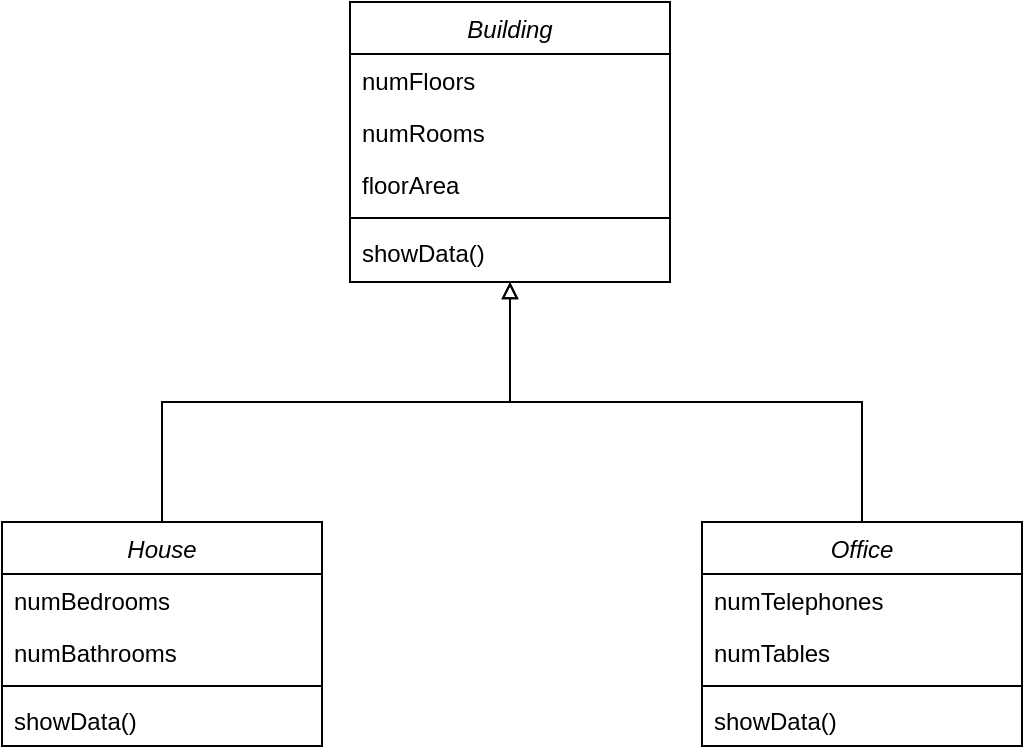 <mxfile version="13.6.2" type="device"><diagram id="C5RBs43oDa-KdzZeNtuy" name="Page-1"><mxGraphModel dx="852" dy="494" grid="1" gridSize="10" guides="1" tooltips="1" connect="1" arrows="1" fold="1" page="1" pageScale="1" pageWidth="827" pageHeight="1169" math="0" shadow="0"><root><mxCell id="WIyWlLk6GJQsqaUBKTNV-0"/><mxCell id="WIyWlLk6GJQsqaUBKTNV-1" parent="WIyWlLk6GJQsqaUBKTNV-0"/><mxCell id="9cvoy9N_cl7j_kgTURPl-17" value="Building" style="swimlane;fontStyle=2;align=center;verticalAlign=top;childLayout=stackLayout;horizontal=1;startSize=26;horizontalStack=0;resizeParent=1;resizeLast=0;collapsible=1;marginBottom=0;rounded=0;shadow=0;strokeWidth=1;" vertex="1" parent="WIyWlLk6GJQsqaUBKTNV-1"><mxGeometry x="344" y="130" width="160" height="140" as="geometry"><mxRectangle x="230" y="140" width="160" height="26" as="alternateBounds"/></mxGeometry></mxCell><mxCell id="9cvoy9N_cl7j_kgTURPl-18" value="numFloors" style="text;align=left;verticalAlign=top;spacingLeft=4;spacingRight=4;overflow=hidden;rotatable=0;points=[[0,0.5],[1,0.5]];portConstraint=eastwest;" vertex="1" parent="9cvoy9N_cl7j_kgTURPl-17"><mxGeometry y="26" width="160" height="26" as="geometry"/></mxCell><mxCell id="9cvoy9N_cl7j_kgTURPl-19" value="numRooms" style="text;align=left;verticalAlign=top;spacingLeft=4;spacingRight=4;overflow=hidden;rotatable=0;points=[[0,0.5],[1,0.5]];portConstraint=eastwest;rounded=0;shadow=0;html=0;" vertex="1" parent="9cvoy9N_cl7j_kgTURPl-17"><mxGeometry y="52" width="160" height="26" as="geometry"/></mxCell><mxCell id="9cvoy9N_cl7j_kgTURPl-20" value="floorArea" style="text;align=left;verticalAlign=top;spacingLeft=4;spacingRight=4;overflow=hidden;rotatable=0;points=[[0,0.5],[1,0.5]];portConstraint=eastwest;rounded=0;shadow=0;html=0;" vertex="1" parent="9cvoy9N_cl7j_kgTURPl-17"><mxGeometry y="78" width="160" height="26" as="geometry"/></mxCell><mxCell id="9cvoy9N_cl7j_kgTURPl-22" value="" style="line;html=1;strokeWidth=1;align=left;verticalAlign=middle;spacingTop=-1;spacingLeft=3;spacingRight=3;rotatable=0;labelPosition=right;points=[];portConstraint=eastwest;" vertex="1" parent="9cvoy9N_cl7j_kgTURPl-17"><mxGeometry y="104" width="160" height="8" as="geometry"/></mxCell><mxCell id="9cvoy9N_cl7j_kgTURPl-23" value="showData()" style="text;align=left;verticalAlign=top;spacingLeft=4;spacingRight=4;overflow=hidden;rotatable=0;points=[[0,0.5],[1,0.5]];portConstraint=eastwest;" vertex="1" parent="9cvoy9N_cl7j_kgTURPl-17"><mxGeometry y="112" width="160" height="26" as="geometry"/></mxCell><mxCell id="9cvoy9N_cl7j_kgTURPl-24" style="edgeStyle=elbowEdgeStyle;rounded=0;orthogonalLoop=1;jettySize=auto;elbow=vertical;html=1;exitX=0.5;exitY=0;exitDx=0;exitDy=0;endArrow=block;endFill=0;strokeColor=#000000;" edge="1" parent="WIyWlLk6GJQsqaUBKTNV-1" source="9cvoy9N_cl7j_kgTURPl-26" target="9cvoy9N_cl7j_kgTURPl-17"><mxGeometry relative="1" as="geometry"/></mxCell><mxCell id="9cvoy9N_cl7j_kgTURPl-25" style="edgeStyle=elbowEdgeStyle;rounded=0;orthogonalLoop=1;jettySize=auto;elbow=vertical;html=1;exitX=0.5;exitY=0;exitDx=0;exitDy=0;endArrow=block;endFill=0;strokeColor=#000000;" edge="1" parent="WIyWlLk6GJQsqaUBKTNV-1" source="9cvoy9N_cl7j_kgTURPl-30" target="9cvoy9N_cl7j_kgTURPl-17"><mxGeometry relative="1" as="geometry"/></mxCell><mxCell id="9cvoy9N_cl7j_kgTURPl-26" value="House" style="swimlane;fontStyle=2;align=center;verticalAlign=top;childLayout=stackLayout;horizontal=1;startSize=26;horizontalStack=0;resizeParent=1;resizeLast=0;collapsible=1;marginBottom=0;rounded=0;shadow=0;strokeWidth=1;" vertex="1" parent="WIyWlLk6GJQsqaUBKTNV-1"><mxGeometry x="170" y="390" width="160" height="112" as="geometry"><mxRectangle x="230" y="140" width="160" height="26" as="alternateBounds"/></mxGeometry></mxCell><mxCell id="9cvoy9N_cl7j_kgTURPl-27" value="numBedrooms" style="text;align=left;verticalAlign=top;spacingLeft=4;spacingRight=4;overflow=hidden;rotatable=0;points=[[0,0.5],[1,0.5]];portConstraint=eastwest;" vertex="1" parent="9cvoy9N_cl7j_kgTURPl-26"><mxGeometry y="26" width="160" height="26" as="geometry"/></mxCell><mxCell id="9cvoy9N_cl7j_kgTURPl-34" value="numBathrooms" style="text;strokeColor=none;fillColor=none;align=left;verticalAlign=top;spacingLeft=4;spacingRight=4;overflow=hidden;rotatable=0;points=[[0,0.5],[1,0.5]];portConstraint=eastwest;" vertex="1" parent="9cvoy9N_cl7j_kgTURPl-26"><mxGeometry y="52" width="160" height="26" as="geometry"/></mxCell><mxCell id="9cvoy9N_cl7j_kgTURPl-28" value="" style="line;html=1;strokeWidth=1;align=left;verticalAlign=middle;spacingTop=-1;spacingLeft=3;spacingRight=3;rotatable=0;labelPosition=right;points=[];portConstraint=eastwest;" vertex="1" parent="9cvoy9N_cl7j_kgTURPl-26"><mxGeometry y="78" width="160" height="8" as="geometry"/></mxCell><mxCell id="9cvoy9N_cl7j_kgTURPl-29" value="showData()" style="text;align=left;verticalAlign=top;spacingLeft=4;spacingRight=4;overflow=hidden;rotatable=0;points=[[0,0.5],[1,0.5]];portConstraint=eastwest;" vertex="1" parent="9cvoy9N_cl7j_kgTURPl-26"><mxGeometry y="86" width="160" height="26" as="geometry"/></mxCell><mxCell id="9cvoy9N_cl7j_kgTURPl-30" value="Office" style="swimlane;fontStyle=2;align=center;verticalAlign=top;childLayout=stackLayout;horizontal=1;startSize=26;horizontalStack=0;resizeParent=1;resizeLast=0;collapsible=1;marginBottom=0;rounded=0;shadow=0;strokeWidth=1;" vertex="1" parent="WIyWlLk6GJQsqaUBKTNV-1"><mxGeometry x="520" y="390" width="160" height="112" as="geometry"><mxRectangle x="230" y="140" width="160" height="26" as="alternateBounds"/></mxGeometry></mxCell><mxCell id="9cvoy9N_cl7j_kgTURPl-31" value="numTelephones" style="text;align=left;verticalAlign=top;spacingLeft=4;spacingRight=4;overflow=hidden;rotatable=0;points=[[0,0.5],[1,0.5]];portConstraint=eastwest;" vertex="1" parent="9cvoy9N_cl7j_kgTURPl-30"><mxGeometry y="26" width="160" height="26" as="geometry"/></mxCell><mxCell id="9cvoy9N_cl7j_kgTURPl-35" value="numTables" style="text;strokeColor=none;fillColor=none;align=left;verticalAlign=top;spacingLeft=4;spacingRight=4;overflow=hidden;rotatable=0;points=[[0,0.5],[1,0.5]];portConstraint=eastwest;" vertex="1" parent="9cvoy9N_cl7j_kgTURPl-30"><mxGeometry y="52" width="160" height="26" as="geometry"/></mxCell><mxCell id="9cvoy9N_cl7j_kgTURPl-32" value="" style="line;html=1;strokeWidth=1;align=left;verticalAlign=middle;spacingTop=-1;spacingLeft=3;spacingRight=3;rotatable=0;labelPosition=right;points=[];portConstraint=eastwest;" vertex="1" parent="9cvoy9N_cl7j_kgTURPl-30"><mxGeometry y="78" width="160" height="8" as="geometry"/></mxCell><mxCell id="9cvoy9N_cl7j_kgTURPl-33" value="showData()" style="text;align=left;verticalAlign=top;spacingLeft=4;spacingRight=4;overflow=hidden;rotatable=0;points=[[0,0.5],[1,0.5]];portConstraint=eastwest;" vertex="1" parent="9cvoy9N_cl7j_kgTURPl-30"><mxGeometry y="86" width="160" height="26" as="geometry"/></mxCell></root></mxGraphModel></diagram></mxfile>